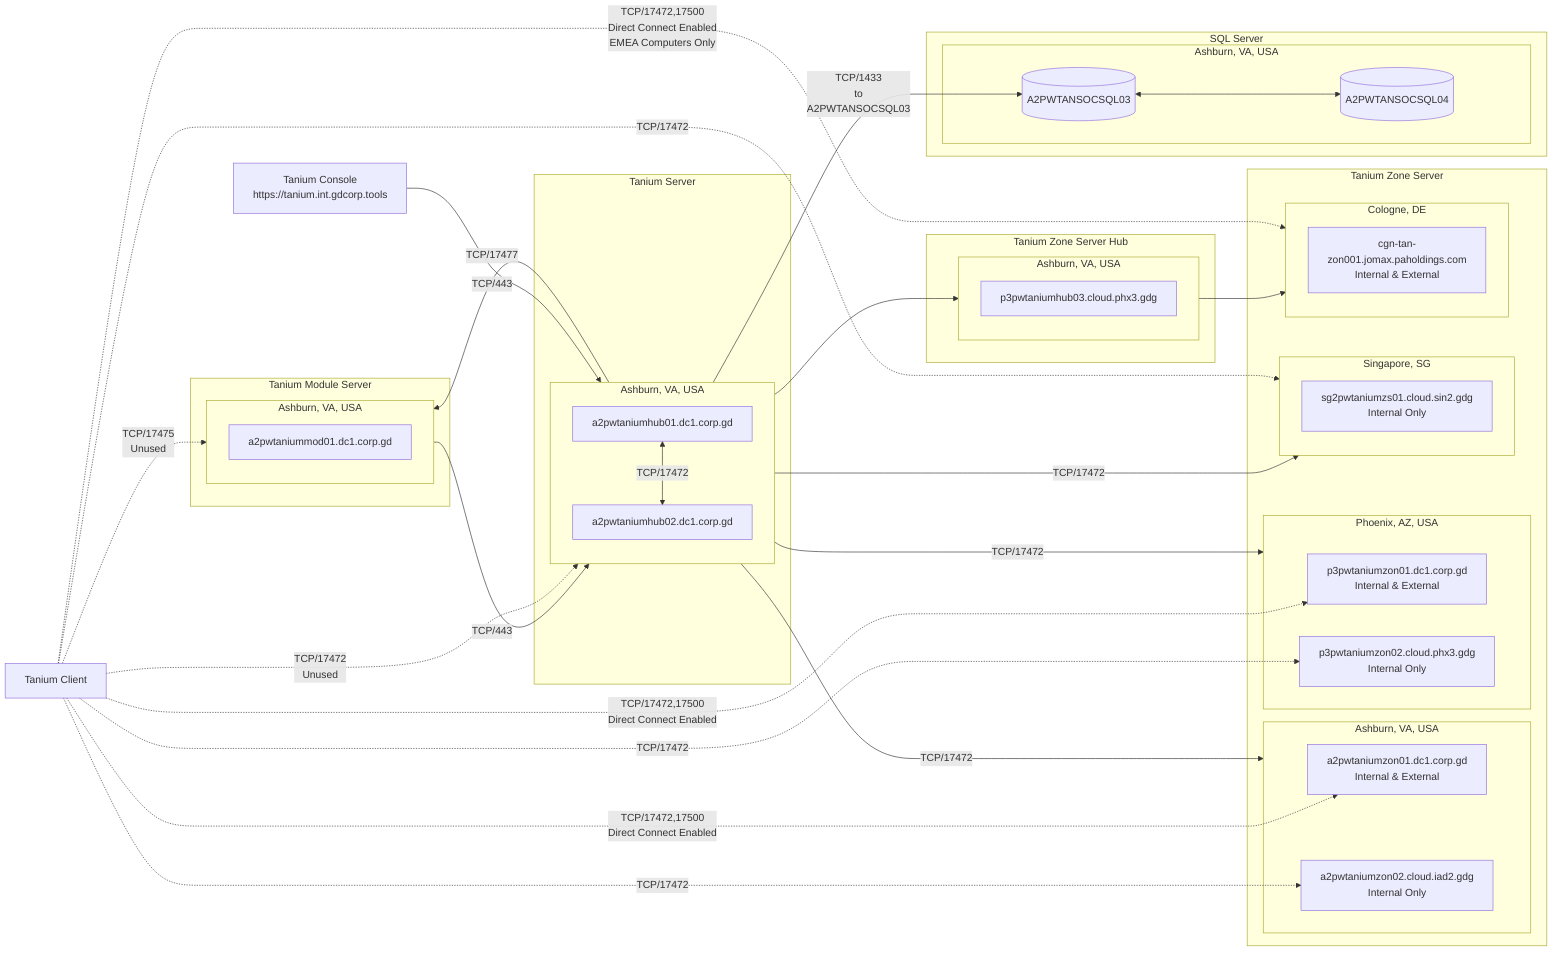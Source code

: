 flowchart LR
    %% Define nodes and subgraphs
    subgraph TS["Tanium Server"]
        subgraph TS_A2["Ashburn, VA, USA"]
            TS_A2_1["a2pwtaniumhub01.dc1.corp.gd"]
            TS_A2_2["a2pwtaniumhub02.dc1.corp.gd"]
            TS_A2_1 <-->|"TCP/17472"| TS_A2_2
        end
    end
    subgraph MS["Tanium Module Server"]
        subgraph MS_P3["Ashburn, VA, USA"]
            MS_P3_1["a2pwtaniummod01.dc1.corp.gd"]
        end
    end
    subgraph ZS["Tanium Zone Server"]
        subgraph ZS_A2["Ashburn, VA, USA"]
            ZS_A2_1["a2pwtaniumzon01.dc1.corp.gd<br/>Internal & External"]
            ZS_A2_2["a2pwtaniumzon02.cloud.iad2.gdg<br/>Internal Only"]
        end
        subgraph ZS_P3["Phoenix, AZ, USA"]
            ZS_P3_1["p3pwtaniumzon01.dc1.corp.gd<br/>Internal & External"]
            ZS_P3_2["p3pwtaniumzon02.cloud.phx3.gdg<br/>Internal Only"]
        end
        subgraph ZS_SG2["Singapore, SG"]
            ZS_SG2_1["sg2pwtaniumzs01.cloud.sin2.gdg<br/>Internal Only"]
        end
        subgraph ZS_CGN["Cologne, DE"]
            ZS_CGN_1["cgn-tan-zon001.jomax.paholdings.com<br/>Internal & External"]
        end
    end
    subgraph ZH["Tanium Zone Server Hub"]
        subgraph ZH_A2["Ashburn, VA, USA"]
            ZH_A2_1["p3pwtaniumhub03.cloud.phx3.gdg"]
        end
    end
    subgraph SQL["SQL Server"]
        subgraph SQL_A2["Ashburn, VA, USA"]
            SQL_A2_3[("A2PWTANSOCSQL03")]
            SQL_A2_4[("A2PWTANSOCSQL04")]
            SQL_A2_3 <--> SQL_A2_4
        end
    end
    
    %% Define nodes not part of a subgraph
    %%Title("Tanium Production"):::StyleGoDaddyProd
    TaniumClient["Tanium Client"]
    TaniumConsole["Tanium Console<br/>https://tanium.int.gdcorp.tools"]

    %% Define relationships
    TS_A2 -->|"TCP/17477"| MS_P3
    MS_P3 -->|"TCP/443"| TS_A2
    TS_A2 -->|"TCP/1433<br/>to<br/>A2PWTANSOCSQL03"| SQL_A2_3
    TS_A2 --> ZH_A2
    TS_A2 -->|"TCP/17472"| ZS_A2
    TS_A2 -->|"TCP/17472"| ZS_P3
    TS_A2 -->|"TCP/17472"| ZS_SG2
    ZH_A2 --> ZS_CGN
    TaniumClient -.->|"TCP/17472<br/>Unused"| TS_A2
    TaniumClient -.->|"TCP/17475<br/>Unused"| MS_P3
    TaniumClient -.->|"TCP/17472,17500<br/>Direct Connect Enabled<br/>EMEA Computers Only"| ZS_CGN
    TaniumClient -.->|"TCP/17472,17500<br/>Direct Connect Enabled"| ZS_A2_1
    TaniumClient -.->|"TCP/17472"| ZS_A2_2
    TaniumClient -.->|"TCP/17472,17500<br/>Direct Connect Enabled"| ZS_P3_1
    TaniumClient -.->|"TCP/17472"| ZS_P3_2
    TaniumClient -.->|"TCP/17472"| ZS_SG2
    TaniumConsole -->|"TCP/443"| TS_A2
    
    %% Add hyperlinks
    click TaniumConsole "https://tanium.int.gdcorp.tools" "Tanium Console (VPN Required)"

    %% Define styles
    classDef StyleGoDaddyProd fill:#E22726,color:#000000,stroke:#FFFFFF,stroke-width:1px;
    classDef StyleGoDaddyProdEMEA fill:#FED317,color:#2F1C4C,stroke:#FADCD9,stroke-width:1px;
    classDef StyleGoDaddyDev fill:#00782E,color:#D8EFEF,stroke:#FFEEA9,stroke-width:1px;

    %% Assign styles
    %%class Title StyleGoDaddyProd;